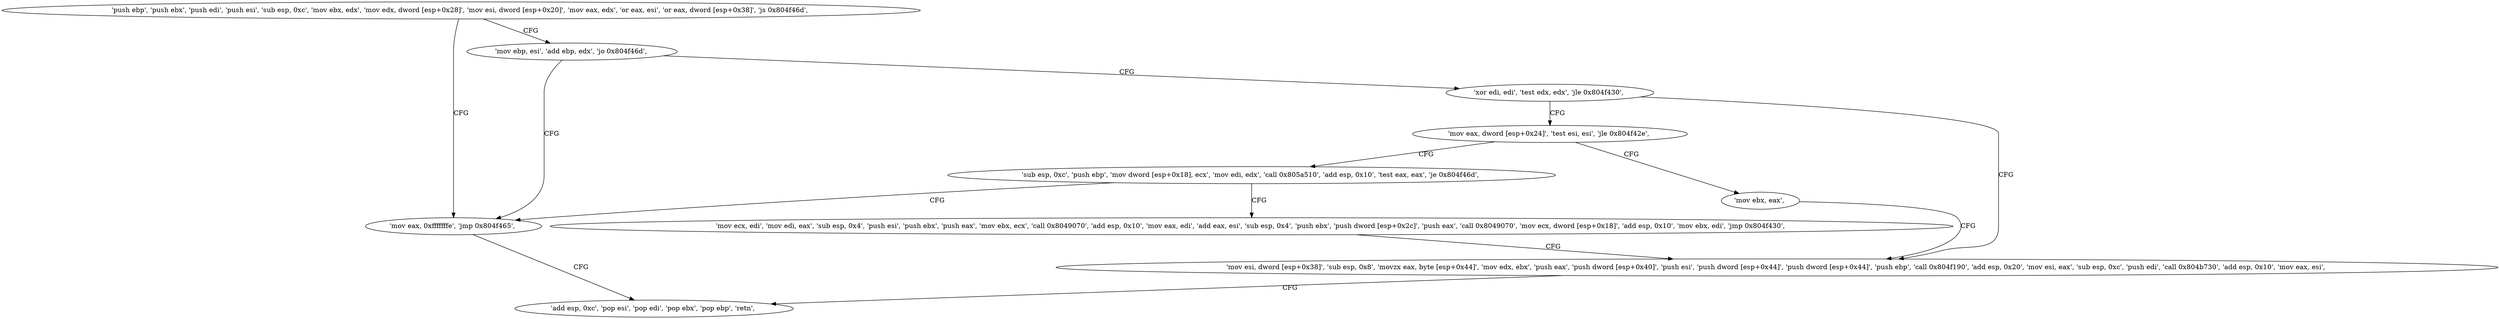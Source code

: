 digraph "func" {
"134542256" [label = "'push ebp', 'push ebx', 'push edi', 'push esi', 'sub esp, 0xc', 'mov ebx, edx', 'mov edx, dword [esp+0x28]', 'mov esi, dword [esp+0x20]', 'mov eax, edx', 'or eax, esi', 'or eax, dword [esp+0x38]', 'js 0x804f46d', " ]
"134542445" [label = "'mov eax, 0xfffffffe', 'jmp 0x804f465', " ]
"134542287" [label = "'mov ebp, esi', 'add ebp, edx', 'jo 0x804f46d', " ]
"134542437" [label = "'add esp, 0xc', 'pop esi', 'pop edi', 'pop ebx', 'pop ebp', 'retn', " ]
"134542297" [label = "'xor edi, edi', 'test edx, edx', 'jle 0x804f430', " ]
"134542384" [label = "'mov esi, dword [esp+0x38]', 'sub esp, 0x8', 'movzx eax, byte [esp+0x44]', 'mov edx, ebx', 'push eax', 'push dword [esp+0x40]', 'push esi', 'push dword [esp+0x44]', 'push dword [esp+0x44]', 'push ebp', 'call 0x804f190', 'add esp, 0x20', 'mov esi, eax', 'sub esp, 0xc', 'push edi', 'call 0x804b730', 'add esp, 0x10', 'mov eax, esi', " ]
"134542303" [label = "'mov eax, dword [esp+0x24]', 'test esi, esi', 'jle 0x804f42e', " ]
"134542382" [label = "'mov ebx, eax', " ]
"134542311" [label = "'sub esp, 0xc', 'push ebp', 'mov dword [esp+0x18], ecx', 'mov edi, edx', 'call 0x805a510', 'add esp, 0x10', 'test eax, eax', 'je 0x804f46d', " ]
"134542333" [label = "'mov ecx, edi', 'mov edi, eax', 'sub esp, 0x4', 'push esi', 'push ebx', 'push eax', 'mov ebx, ecx', 'call 0x8049070', 'add esp, 0x10', 'mov eax, edi', 'add eax, esi', 'sub esp, 0x4', 'push ebx', 'push dword [esp+0x2c]', 'push eax', 'call 0x8049070', 'mov ecx, dword [esp+0x18]', 'add esp, 0x10', 'mov ebx, edi', 'jmp 0x804f430', " ]
"134542256" -> "134542445" [ label = "CFG" ]
"134542256" -> "134542287" [ label = "CFG" ]
"134542445" -> "134542437" [ label = "CFG" ]
"134542287" -> "134542445" [ label = "CFG" ]
"134542287" -> "134542297" [ label = "CFG" ]
"134542297" -> "134542384" [ label = "CFG" ]
"134542297" -> "134542303" [ label = "CFG" ]
"134542384" -> "134542437" [ label = "CFG" ]
"134542303" -> "134542382" [ label = "CFG" ]
"134542303" -> "134542311" [ label = "CFG" ]
"134542382" -> "134542384" [ label = "CFG" ]
"134542311" -> "134542445" [ label = "CFG" ]
"134542311" -> "134542333" [ label = "CFG" ]
"134542333" -> "134542384" [ label = "CFG" ]
}
